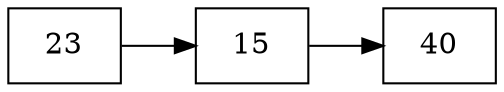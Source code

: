 digraph lista {
rankdir=LR;
node [shape=box];
n0 [label="23"];
n1 [label="15"];
n2 [label="40"];
n0 -> n1;
n1 -> n2;
}